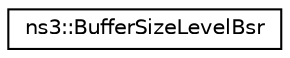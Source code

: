 digraph "Graphical Class Hierarchy"
{
 // LATEX_PDF_SIZE
  edge [fontname="Helvetica",fontsize="10",labelfontname="Helvetica",labelfontsize="10"];
  node [fontname="Helvetica",fontsize="10",shape=record];
  rankdir="LR";
  Node0 [label="ns3::BufferSizeLevelBsr",height=0.2,width=0.4,color="black", fillcolor="white", style="filled",URL="$classns3_1_1_buffer_size_level_bsr.html",tooltip="BufferSizeLevelBsr class."];
}
